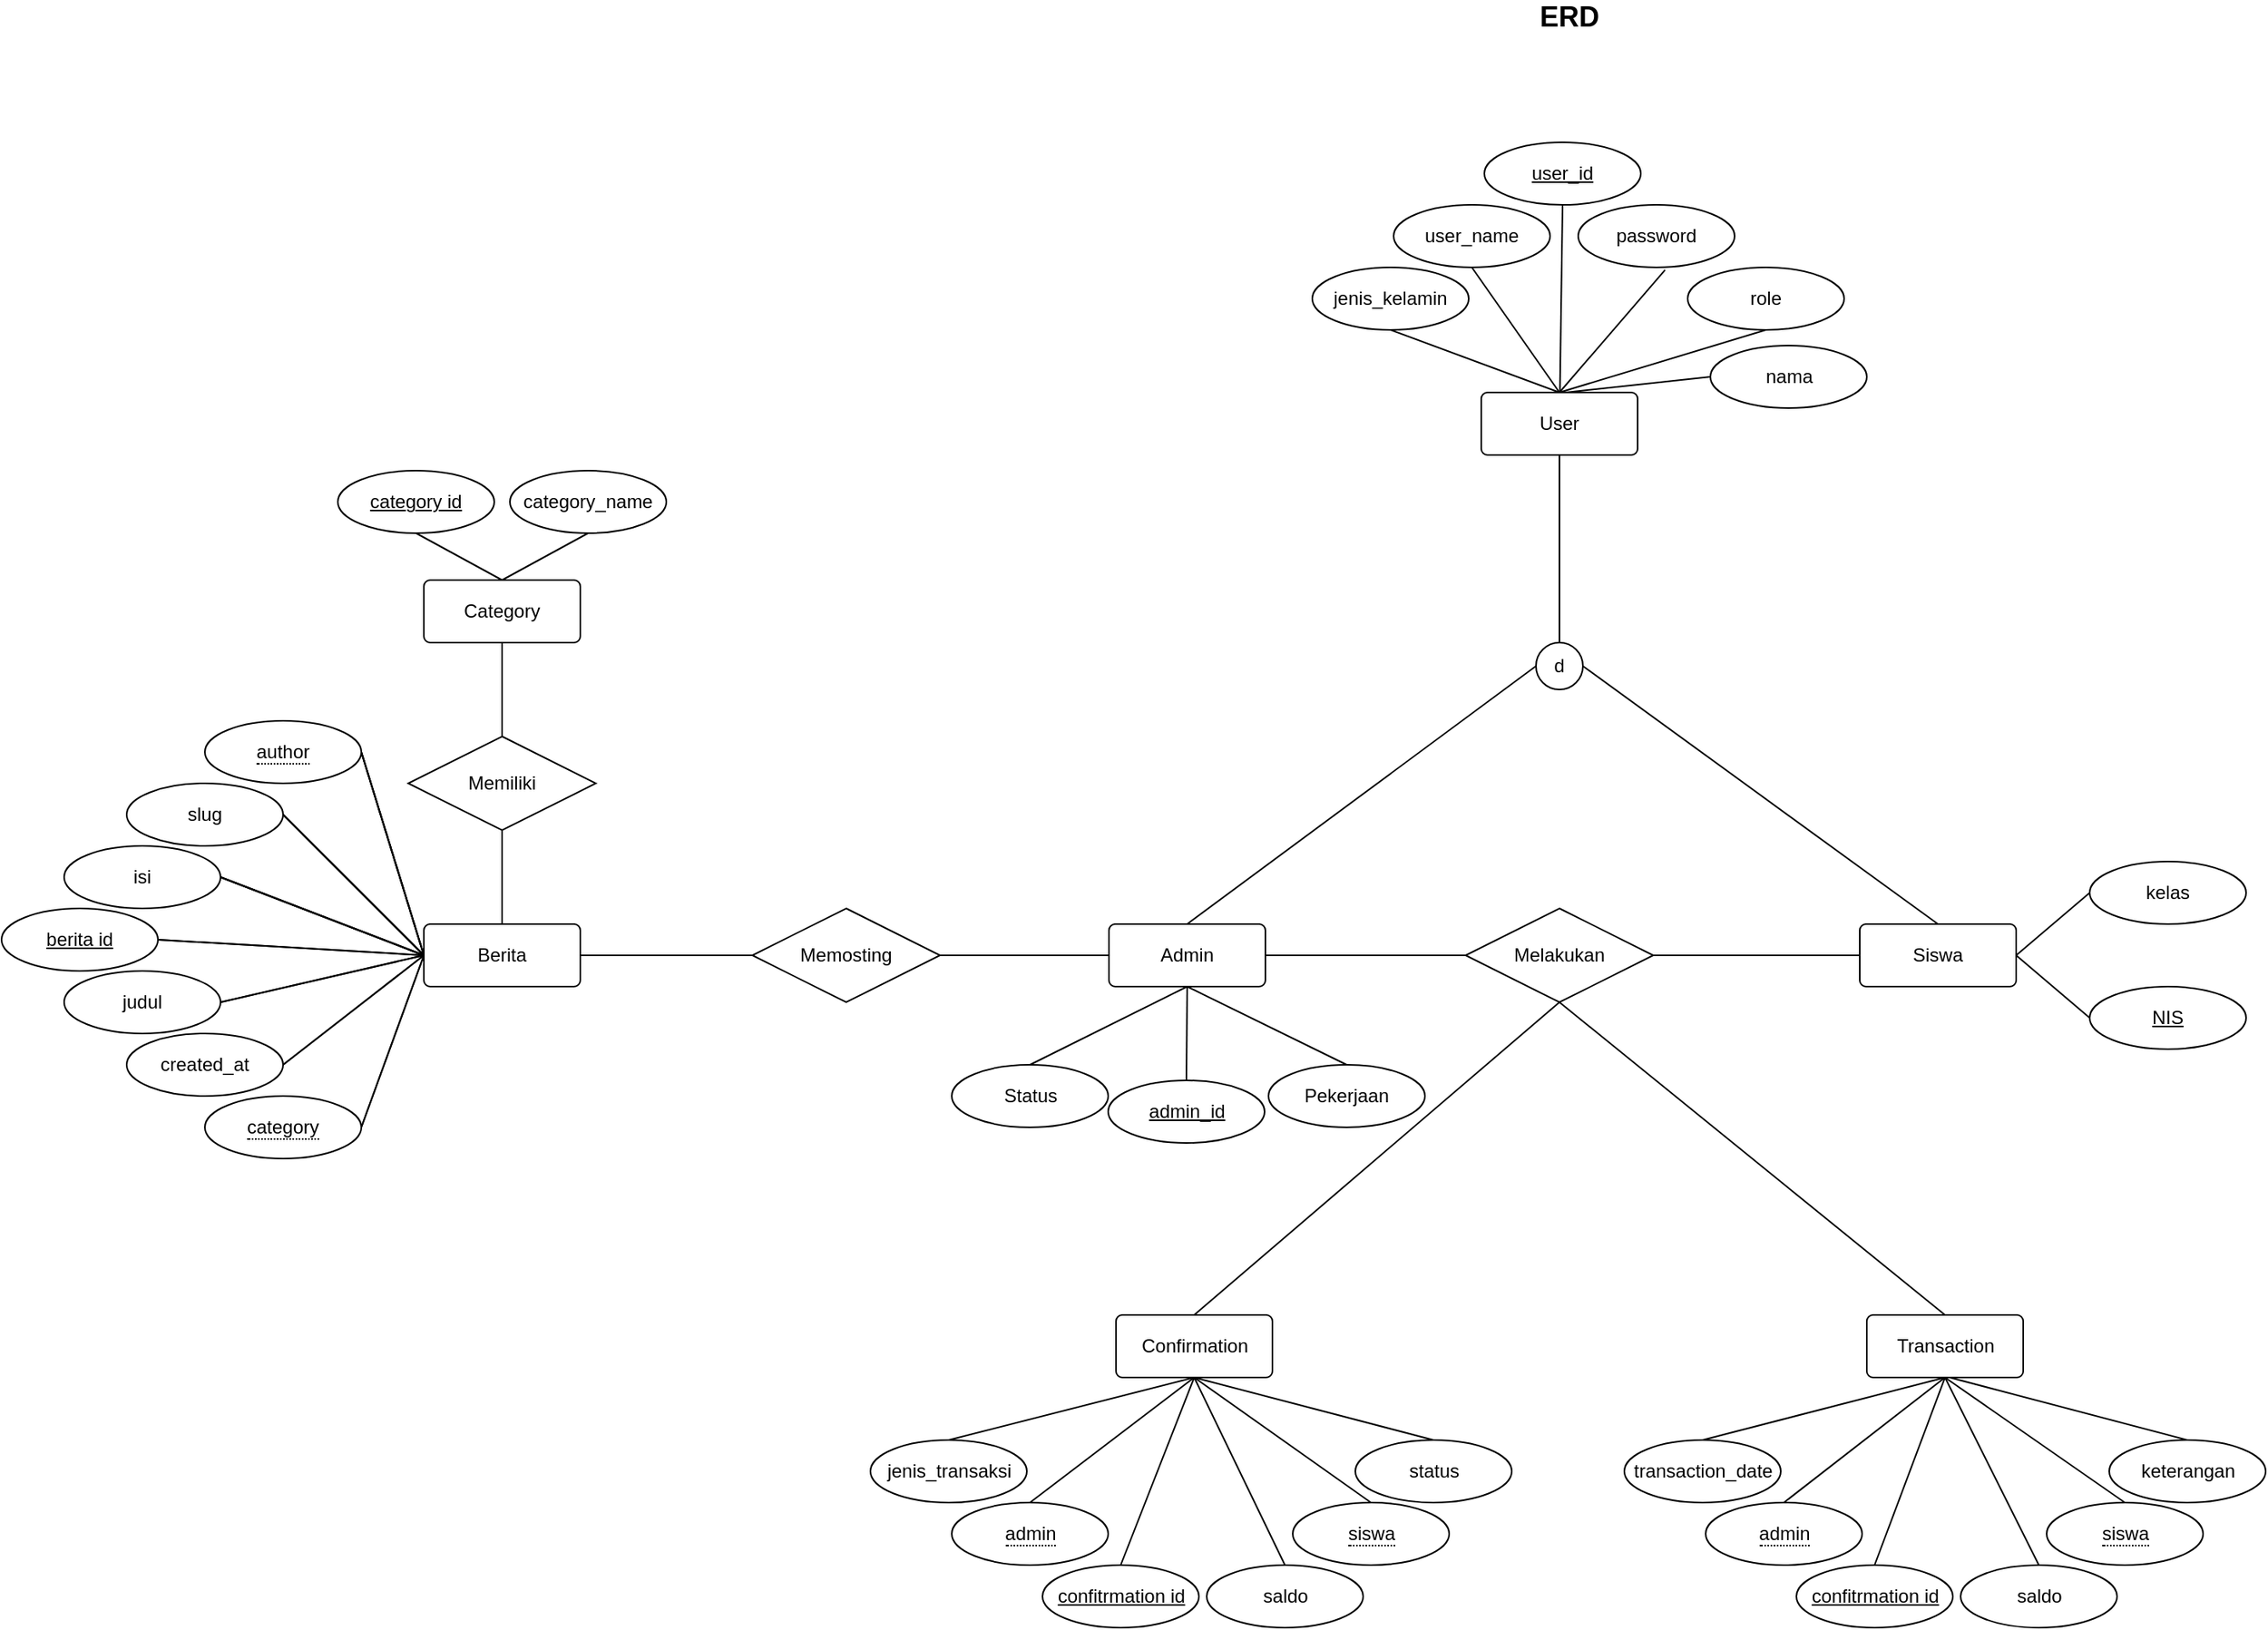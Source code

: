 <mxfile version="18.0.7" type="device"><diagram id="R2lEEEUBdFMjLlhIrx00" name="Page-1"><mxGraphModel dx="2793" dy="-491" grid="1" gridSize="10" guides="1" tooltips="1" connect="1" arrows="1" fold="1" page="1" pageScale="1" pageWidth="850" pageHeight="1100" math="0" shadow="0" extFonts="Permanent Marker^https://fonts.googleapis.com/css?family=Permanent+Marker"><root><mxCell id="0"/><mxCell id="1" parent="0"/><mxCell id="1gQ173YRiWsbyyBzPhOY-116" value="&lt;b&gt;&lt;font style=&quot;font-size: 18px&quot;&gt;ERD&lt;/font&gt;&lt;/b&gt;" style="text;html=1;align=center;verticalAlign=middle;resizable=0;points=[];autosize=1;strokeColor=none;fillColor=none;" parent="1" vertex="1"><mxGeometry x="66.5" y="1130" width="50" height="20" as="geometry"/></mxCell><mxCell id="rW0TUjrARghBKA_dl4lC-2" value="User" style="rounded=1;arcSize=10;whiteSpace=wrap;html=1;align=center;" parent="1" vertex="1"><mxGeometry x="36" y="1380" width="100" height="40" as="geometry"/></mxCell><mxCell id="rW0TUjrARghBKA_dl4lC-3" value="user_id" style="ellipse;whiteSpace=wrap;html=1;align=center;fontStyle=4;" parent="1" vertex="1"><mxGeometry x="38" y="1220" width="100" height="40" as="geometry"/></mxCell><mxCell id="rW0TUjrARghBKA_dl4lC-4" value="user_name" style="ellipse;whiteSpace=wrap;html=1;align=center;" parent="1" vertex="1"><mxGeometry x="-20" y="1260" width="100" height="40" as="geometry"/></mxCell><mxCell id="rW0TUjrARghBKA_dl4lC-5" value="password" style="ellipse;whiteSpace=wrap;html=1;align=center;" parent="1" vertex="1"><mxGeometry x="98" y="1260" width="100" height="40" as="geometry"/></mxCell><mxCell id="rW0TUjrARghBKA_dl4lC-6" value="role" style="ellipse;whiteSpace=wrap;html=1;align=center;" parent="1" vertex="1"><mxGeometry x="168" y="1300" width="100" height="40" as="geometry"/></mxCell><mxCell id="rW0TUjrARghBKA_dl4lC-7" value="jenis_kelamin" style="ellipse;whiteSpace=wrap;html=1;align=center;" parent="1" vertex="1"><mxGeometry x="-72" y="1300" width="100" height="40" as="geometry"/></mxCell><mxCell id="CmD2SqRS0HLp16F0XsAg-6" value="Admin" style="rounded=1;arcSize=10;whiteSpace=wrap;html=1;align=center;" parent="1" vertex="1"><mxGeometry x="-202" y="1720" width="100" height="40" as="geometry"/></mxCell><mxCell id="CmD2SqRS0HLp16F0XsAg-7" value="d" style="ellipse;whiteSpace=wrap;html=1;" parent="1" vertex="1"><mxGeometry x="71" y="1540" width="30" height="30" as="geometry"/></mxCell><mxCell id="CmD2SqRS0HLp16F0XsAg-8" value="Siswa" style="rounded=1;arcSize=10;whiteSpace=wrap;html=1;align=center;" parent="1" vertex="1"><mxGeometry x="278" y="1720" width="100" height="40" as="geometry"/></mxCell><mxCell id="CmD2SqRS0HLp16F0XsAg-9" value="" style="endArrow=none;html=1;rounded=0;exitX=0.5;exitY=1;exitDx=0;exitDy=0;" parent="1" source="rW0TUjrARghBKA_dl4lC-3" target="rW0TUjrARghBKA_dl4lC-2" edge="1"><mxGeometry relative="1" as="geometry"><mxPoint x="428" y="1460" as="sourcePoint"/><mxPoint x="428" y="1320" as="targetPoint"/></mxGeometry></mxCell><mxCell id="CmD2SqRS0HLp16F0XsAg-11" value="" style="endArrow=none;html=1;rounded=0;exitX=0.555;exitY=1.042;exitDx=0;exitDy=0;exitPerimeter=0;entryX=0.5;entryY=0;entryDx=0;entryDy=0;" parent="1" source="rW0TUjrARghBKA_dl4lC-5" target="rW0TUjrARghBKA_dl4lC-2" edge="1"><mxGeometry relative="1" as="geometry"><mxPoint x="98" y="1270.0" as="sourcePoint"/><mxPoint x="96.286" y="1390.0" as="targetPoint"/></mxGeometry></mxCell><mxCell id="CmD2SqRS0HLp16F0XsAg-12" value="" style="endArrow=none;html=1;rounded=0;exitX=0.5;exitY=1;exitDx=0;exitDy=0;entryX=0.5;entryY=0;entryDx=0;entryDy=0;" parent="1" source="rW0TUjrARghBKA_dl4lC-6" target="rW0TUjrARghBKA_dl4lC-2" edge="1"><mxGeometry relative="1" as="geometry"><mxPoint x="163.5" y="1311.68" as="sourcePoint"/><mxPoint x="96" y="1390.0" as="targetPoint"/></mxGeometry></mxCell><mxCell id="CmD2SqRS0HLp16F0XsAg-13" value="" style="endArrow=none;html=1;rounded=0;exitX=0.5;exitY=1;exitDx=0;exitDy=0;entryX=0.5;entryY=0;entryDx=0;entryDy=0;" parent="1" source="rW0TUjrARghBKA_dl4lC-4" target="rW0TUjrARghBKA_dl4lC-2" edge="1"><mxGeometry relative="1" as="geometry"><mxPoint x="228" y="1350.0" as="sourcePoint"/><mxPoint x="96" y="1390.0" as="targetPoint"/></mxGeometry></mxCell><mxCell id="CmD2SqRS0HLp16F0XsAg-14" value="" style="endArrow=none;html=1;rounded=0;exitX=0.5;exitY=1;exitDx=0;exitDy=0;entryX=0.5;entryY=0;entryDx=0;entryDy=0;" parent="1" source="rW0TUjrARghBKA_dl4lC-7" target="rW0TUjrARghBKA_dl4lC-2" edge="1"><mxGeometry relative="1" as="geometry"><mxPoint x="40" y="1310.0" as="sourcePoint"/><mxPoint x="96" y="1390.0" as="targetPoint"/></mxGeometry></mxCell><mxCell id="CmD2SqRS0HLp16F0XsAg-15" value="" style="endArrow=none;html=1;rounded=0;exitX=0.5;exitY=1;exitDx=0;exitDy=0;entryX=0.5;entryY=0;entryDx=0;entryDy=0;" parent="1" source="rW0TUjrARghBKA_dl4lC-2" target="CmD2SqRS0HLp16F0XsAg-7" edge="1"><mxGeometry relative="1" as="geometry"><mxPoint x="98" y="1270" as="sourcePoint"/><mxPoint x="96.286" y="1390" as="targetPoint"/></mxGeometry></mxCell><mxCell id="CmD2SqRS0HLp16F0XsAg-16" value="" style="endArrow=none;html=1;rounded=0;exitX=0.5;exitY=0;exitDx=0;exitDy=0;entryX=0;entryY=0.5;entryDx=0;entryDy=0;" parent="1" source="CmD2SqRS0HLp16F0XsAg-6" target="CmD2SqRS0HLp16F0XsAg-7" edge="1"><mxGeometry relative="1" as="geometry"><mxPoint x="96" y="1430" as="sourcePoint"/><mxPoint x="96" y="1550" as="targetPoint"/></mxGeometry></mxCell><mxCell id="CmD2SqRS0HLp16F0XsAg-17" value="" style="endArrow=none;html=1;rounded=0;exitX=0.5;exitY=0;exitDx=0;exitDy=0;entryX=1;entryY=0.5;entryDx=0;entryDy=0;" parent="1" source="CmD2SqRS0HLp16F0XsAg-8" target="CmD2SqRS0HLp16F0XsAg-7" edge="1"><mxGeometry relative="1" as="geometry"><mxPoint x="-142" y="1730" as="sourcePoint"/><mxPoint x="81.0" y="1565" as="targetPoint"/></mxGeometry></mxCell><mxCell id="CmD2SqRS0HLp16F0XsAg-18" value="Melakukan" style="shape=rhombus;perimeter=rhombusPerimeter;whiteSpace=wrap;html=1;align=center;" parent="1" vertex="1"><mxGeometry x="26" y="1710" width="120" height="60" as="geometry"/></mxCell><mxCell id="CmD2SqRS0HLp16F0XsAg-19" value="" style="endArrow=none;html=1;rounded=0;exitX=1;exitY=0.5;exitDx=0;exitDy=0;entryX=0;entryY=0.5;entryDx=0;entryDy=0;" parent="1" source="CmD2SqRS0HLp16F0XsAg-6" target="CmD2SqRS0HLp16F0XsAg-18" edge="1"><mxGeometry relative="1" as="geometry"><mxPoint x="-142" y="1730" as="sourcePoint"/><mxPoint x="81" y="1565" as="targetPoint"/></mxGeometry></mxCell><mxCell id="CmD2SqRS0HLp16F0XsAg-20" value="" style="endArrow=none;html=1;rounded=0;exitX=0;exitY=0.5;exitDx=0;exitDy=0;entryX=1;entryY=0.5;entryDx=0;entryDy=0;" parent="1" source="CmD2SqRS0HLp16F0XsAg-8" target="CmD2SqRS0HLp16F0XsAg-18" edge="1"><mxGeometry relative="1" as="geometry"><mxPoint x="-92" y="1750" as="sourcePoint"/><mxPoint x="36" y="1750" as="targetPoint"/></mxGeometry></mxCell><mxCell id="CmD2SqRS0HLp16F0XsAg-21" value="Transaction" style="rounded=1;arcSize=10;whiteSpace=wrap;html=1;align=center;" parent="1" vertex="1"><mxGeometry x="282.5" y="1970" width="100" height="40" as="geometry"/></mxCell><mxCell id="CmD2SqRS0HLp16F0XsAg-22" value="" style="endArrow=none;html=1;rounded=0;exitX=0.5;exitY=0;exitDx=0;exitDy=0;entryX=0.5;entryY=1;entryDx=0;entryDy=0;" parent="1" source="CmD2SqRS0HLp16F0XsAg-21" target="CmD2SqRS0HLp16F0XsAg-18" edge="1"><mxGeometry relative="1" as="geometry"><mxPoint x="288" y="1750" as="sourcePoint"/><mxPoint x="156.0" y="1750" as="targetPoint"/></mxGeometry></mxCell><mxCell id="CmD2SqRS0HLp16F0XsAg-23" value="Confirmation" style="rounded=1;arcSize=10;whiteSpace=wrap;html=1;align=center;" parent="1" vertex="1"><mxGeometry x="-197.5" y="1970" width="100" height="40" as="geometry"/></mxCell><mxCell id="CmD2SqRS0HLp16F0XsAg-24" value="" style="endArrow=none;html=1;rounded=0;exitX=0.5;exitY=0;exitDx=0;exitDy=0;entryX=0.5;entryY=1;entryDx=0;entryDy=0;" parent="1" source="CmD2SqRS0HLp16F0XsAg-23" target="CmD2SqRS0HLp16F0XsAg-18" edge="1"><mxGeometry relative="1" as="geometry"><mxPoint x="254.5" y="1890" as="sourcePoint"/><mxPoint x="96" y="1780" as="targetPoint"/></mxGeometry></mxCell><mxCell id="CmD2SqRS0HLp16F0XsAg-25" value="Berita" style="rounded=1;arcSize=10;whiteSpace=wrap;html=1;align=center;" parent="1" vertex="1"><mxGeometry x="-640" y="1720" width="100" height="40" as="geometry"/></mxCell><mxCell id="CmD2SqRS0HLp16F0XsAg-26" value="Memosting" style="shape=rhombus;perimeter=rhombusPerimeter;whiteSpace=wrap;html=1;align=center;" parent="1" vertex="1"><mxGeometry x="-430" y="1710" width="120" height="60" as="geometry"/></mxCell><mxCell id="CmD2SqRS0HLp16F0XsAg-28" value="" style="endArrow=none;html=1;rounded=0;exitX=0;exitY=0.5;exitDx=0;exitDy=0;entryX=1;entryY=0.5;entryDx=0;entryDy=0;" parent="1" source="CmD2SqRS0HLp16F0XsAg-6" target="CmD2SqRS0HLp16F0XsAg-26" edge="1"><mxGeometry relative="1" as="geometry"><mxPoint x="-142" y="1730" as="sourcePoint"/><mxPoint x="81.0" y="1565" as="targetPoint"/></mxGeometry></mxCell><mxCell id="CmD2SqRS0HLp16F0XsAg-29" value="" style="endArrow=none;html=1;rounded=0;exitX=0;exitY=0.5;exitDx=0;exitDy=0;entryX=1;entryY=0.5;entryDx=0;entryDy=0;" parent="1" source="CmD2SqRS0HLp16F0XsAg-26" target="CmD2SqRS0HLp16F0XsAg-25" edge="1"><mxGeometry relative="1" as="geometry"><mxPoint x="-192" y="1750" as="sourcePoint"/><mxPoint x="-300" y="1750" as="targetPoint"/></mxGeometry></mxCell><mxCell id="CmD2SqRS0HLp16F0XsAg-30" value="Category" style="rounded=1;arcSize=10;whiteSpace=wrap;html=1;align=center;" parent="1" vertex="1"><mxGeometry x="-640" y="1500" width="100" height="40" as="geometry"/></mxCell><mxCell id="CmD2SqRS0HLp16F0XsAg-31" value="Memiliki" style="shape=rhombus;perimeter=rhombusPerimeter;whiteSpace=wrap;html=1;align=center;" parent="1" vertex="1"><mxGeometry x="-650" y="1600" width="120" height="60" as="geometry"/></mxCell><mxCell id="CmD2SqRS0HLp16F0XsAg-32" value="" style="endArrow=none;html=1;rounded=0;exitX=0.5;exitY=1;exitDx=0;exitDy=0;entryX=0.5;entryY=0;entryDx=0;entryDy=0;" parent="1" source="CmD2SqRS0HLp16F0XsAg-31" target="CmD2SqRS0HLp16F0XsAg-25" edge="1"><mxGeometry relative="1" as="geometry"><mxPoint x="-420" y="1750" as="sourcePoint"/><mxPoint x="-530" y="1750" as="targetPoint"/></mxGeometry></mxCell><mxCell id="CmD2SqRS0HLp16F0XsAg-33" value="" style="endArrow=none;html=1;rounded=0;exitX=0.5;exitY=1;exitDx=0;exitDy=0;entryX=0.5;entryY=0;entryDx=0;entryDy=0;" parent="1" source="CmD2SqRS0HLp16F0XsAg-30" target="CmD2SqRS0HLp16F0XsAg-31" edge="1"><mxGeometry relative="1" as="geometry"><mxPoint x="-600" y="1550" as="sourcePoint"/><mxPoint x="-550" y="1590" as="targetPoint"/></mxGeometry></mxCell><mxCell id="CmD2SqRS0HLp16F0XsAg-34" value="confitrmation id" style="ellipse;whiteSpace=wrap;html=1;align=center;fontStyle=4;" parent="1" vertex="1"><mxGeometry x="-244.5" y="2130" width="100" height="40" as="geometry"/></mxCell><mxCell id="CmD2SqRS0HLp16F0XsAg-35" value="&lt;span style=&quot;border-bottom: 1px dotted&quot;&gt;siswa&lt;/span&gt;" style="ellipse;whiteSpace=wrap;html=1;align=center;" parent="1" vertex="1"><mxGeometry x="-84.5" y="2090" width="100" height="40" as="geometry"/></mxCell><mxCell id="CmD2SqRS0HLp16F0XsAg-36" value="&lt;span style=&quot;border-bottom: 1px dotted&quot;&gt;admin&lt;/span&gt;" style="ellipse;whiteSpace=wrap;html=1;align=center;" parent="1" vertex="1"><mxGeometry x="-302.5" y="2090" width="100" height="40" as="geometry"/></mxCell><mxCell id="CmD2SqRS0HLp16F0XsAg-37" value="status" style="ellipse;whiteSpace=wrap;html=1;align=center;" parent="1" vertex="1"><mxGeometry x="-44.5" y="2050" width="100" height="40" as="geometry"/></mxCell><mxCell id="CmD2SqRS0HLp16F0XsAg-38" value="saldo" style="ellipse;whiteSpace=wrap;html=1;align=center;" parent="1" vertex="1"><mxGeometry x="-139.5" y="2130" width="100" height="40" as="geometry"/></mxCell><mxCell id="CmD2SqRS0HLp16F0XsAg-39" value="jenis_transaksi" style="ellipse;whiteSpace=wrap;html=1;align=center;" parent="1" vertex="1"><mxGeometry x="-354.5" y="2050" width="100" height="40" as="geometry"/></mxCell><mxCell id="CmD2SqRS0HLp16F0XsAg-40" value="admin_id" style="ellipse;whiteSpace=wrap;html=1;align=center;fontStyle=4;" parent="1" vertex="1"><mxGeometry x="-202.5" y="1820" width="100" height="40" as="geometry"/></mxCell><mxCell id="CmD2SqRS0HLp16F0XsAg-41" value="Pekerjaan" style="ellipse;whiteSpace=wrap;html=1;align=center;" parent="1" vertex="1"><mxGeometry x="-100" y="1810" width="100" height="40" as="geometry"/></mxCell><mxCell id="CmD2SqRS0HLp16F0XsAg-42" value="Status" style="ellipse;whiteSpace=wrap;html=1;align=center;" parent="1" vertex="1"><mxGeometry x="-302.5" y="1810" width="100" height="40" as="geometry"/></mxCell><mxCell id="CmD2SqRS0HLp16F0XsAg-43" value="" style="endArrow=none;html=1;rounded=0;exitX=0.5;exitY=1;exitDx=0;exitDy=0;entryX=0.5;entryY=0;entryDx=0;entryDy=0;" parent="1" source="CmD2SqRS0HLp16F0XsAg-6" target="CmD2SqRS0HLp16F0XsAg-40" edge="1"><mxGeometry relative="1" as="geometry"><mxPoint x="-92" y="1750" as="sourcePoint"/><mxPoint x="36" y="1750" as="targetPoint"/></mxGeometry></mxCell><mxCell id="CmD2SqRS0HLp16F0XsAg-44" value="" style="endArrow=none;html=1;rounded=0;exitX=0.5;exitY=1;exitDx=0;exitDy=0;entryX=0.5;entryY=0;entryDx=0;entryDy=0;" parent="1" source="CmD2SqRS0HLp16F0XsAg-6" target="CmD2SqRS0HLp16F0XsAg-41" edge="1"><mxGeometry relative="1" as="geometry"><mxPoint x="-142" y="1770" as="sourcePoint"/><mxPoint x="-144" y="1860" as="targetPoint"/></mxGeometry></mxCell><mxCell id="CmD2SqRS0HLp16F0XsAg-45" value="" style="endArrow=none;html=1;rounded=0;exitX=0.5;exitY=1;exitDx=0;exitDy=0;entryX=0.5;entryY=0;entryDx=0;entryDy=0;" parent="1" source="CmD2SqRS0HLp16F0XsAg-6" target="CmD2SqRS0HLp16F0XsAg-42" edge="1"><mxGeometry relative="1" as="geometry"><mxPoint x="-142" y="1770" as="sourcePoint"/><mxPoint x="-57.5" y="1820" as="targetPoint"/></mxGeometry></mxCell><mxCell id="CmD2SqRS0HLp16F0XsAg-46" value="" style="endArrow=none;html=1;rounded=0;exitX=0.5;exitY=1;exitDx=0;exitDy=0;entryX=0.5;entryY=0;entryDx=0;entryDy=0;" parent="1" source="CmD2SqRS0HLp16F0XsAg-23" target="CmD2SqRS0HLp16F0XsAg-34" edge="1"><mxGeometry relative="1" as="geometry"><mxPoint x="-137.5" y="1810" as="sourcePoint"/><mxPoint x="-53" y="1860" as="targetPoint"/></mxGeometry></mxCell><mxCell id="CmD2SqRS0HLp16F0XsAg-47" value="" style="endArrow=none;html=1;rounded=0;exitX=0.5;exitY=1;exitDx=0;exitDy=0;entryX=0.5;entryY=0;entryDx=0;entryDy=0;" parent="1" source="CmD2SqRS0HLp16F0XsAg-23" target="CmD2SqRS0HLp16F0XsAg-38" edge="1"><mxGeometry relative="1" as="geometry"><mxPoint x="-137.5" y="2020" as="sourcePoint"/><mxPoint x="-184.5" y="2140" as="targetPoint"/></mxGeometry></mxCell><mxCell id="CmD2SqRS0HLp16F0XsAg-48" value="" style="endArrow=none;html=1;rounded=0;exitX=0.5;exitY=1;exitDx=0;exitDy=0;entryX=0.5;entryY=0;entryDx=0;entryDy=0;" parent="1" source="CmD2SqRS0HLp16F0XsAg-23" target="CmD2SqRS0HLp16F0XsAg-35" edge="1"><mxGeometry relative="1" as="geometry"><mxPoint x="-137.5" y="2020" as="sourcePoint"/><mxPoint x="-79.5" y="2140" as="targetPoint"/></mxGeometry></mxCell><mxCell id="CmD2SqRS0HLp16F0XsAg-49" value="" style="endArrow=none;html=1;rounded=0;exitX=0.5;exitY=1;exitDx=0;exitDy=0;entryX=0.5;entryY=0;entryDx=0;entryDy=0;" parent="1" source="CmD2SqRS0HLp16F0XsAg-23" target="CmD2SqRS0HLp16F0XsAg-37" edge="1"><mxGeometry relative="1" as="geometry"><mxPoint x="-137.5" y="2020" as="sourcePoint"/><mxPoint x="-24.5" y="2100" as="targetPoint"/></mxGeometry></mxCell><mxCell id="CmD2SqRS0HLp16F0XsAg-50" value="" style="endArrow=none;html=1;rounded=0;exitX=0.5;exitY=1;exitDx=0;exitDy=0;entryX=0.5;entryY=0;entryDx=0;entryDy=0;" parent="1" source="CmD2SqRS0HLp16F0XsAg-23" target="CmD2SqRS0HLp16F0XsAg-36" edge="1"><mxGeometry relative="1" as="geometry"><mxPoint x="-137.5" y="2020" as="sourcePoint"/><mxPoint x="15.5" y="2060" as="targetPoint"/></mxGeometry></mxCell><mxCell id="CmD2SqRS0HLp16F0XsAg-51" value="" style="endArrow=none;html=1;rounded=0;exitX=0.5;exitY=1;exitDx=0;exitDy=0;entryX=0.5;entryY=0;entryDx=0;entryDy=0;" parent="1" source="CmD2SqRS0HLp16F0XsAg-23" target="CmD2SqRS0HLp16F0XsAg-39" edge="1"><mxGeometry relative="1" as="geometry"><mxPoint x="-137.5" y="2020" as="sourcePoint"/><mxPoint x="-242.5" y="2100" as="targetPoint"/></mxGeometry></mxCell><mxCell id="CmD2SqRS0HLp16F0XsAg-64" value="NIS" style="ellipse;whiteSpace=wrap;html=1;align=center;fontStyle=4;" parent="1" vertex="1"><mxGeometry x="425" y="1760" width="100" height="40" as="geometry"/></mxCell><mxCell id="CmD2SqRS0HLp16F0XsAg-65" value="kelas" style="ellipse;whiteSpace=wrap;html=1;align=center;" parent="1" vertex="1"><mxGeometry x="425" y="1680" width="100" height="40" as="geometry"/></mxCell><mxCell id="CmD2SqRS0HLp16F0XsAg-66" value="" style="endArrow=none;html=1;rounded=0;exitX=1;exitY=0.5;exitDx=0;exitDy=0;entryX=0;entryY=0.5;entryDx=0;entryDy=0;" parent="1" source="CmD2SqRS0HLp16F0XsAg-8" target="CmD2SqRS0HLp16F0XsAg-65" edge="1"><mxGeometry relative="1" as="geometry"><mxPoint x="338" y="1730" as="sourcePoint"/><mxPoint x="111" y="1565" as="targetPoint"/></mxGeometry></mxCell><mxCell id="CmD2SqRS0HLp16F0XsAg-67" value="" style="endArrow=none;html=1;rounded=0;exitX=1;exitY=0.5;exitDx=0;exitDy=0;entryX=0;entryY=0.5;entryDx=0;entryDy=0;" parent="1" source="CmD2SqRS0HLp16F0XsAg-8" target="CmD2SqRS0HLp16F0XsAg-64" edge="1"><mxGeometry relative="1" as="geometry"><mxPoint x="388" y="1750" as="sourcePoint"/><mxPoint x="443" y="1710" as="targetPoint"/></mxGeometry></mxCell><mxCell id="CmD2SqRS0HLp16F0XsAg-68" value="judul" style="ellipse;whiteSpace=wrap;html=1;align=center;" parent="1" vertex="1"><mxGeometry x="-870" y="1750" width="100" height="40" as="geometry"/></mxCell><mxCell id="CmD2SqRS0HLp16F0XsAg-69" value="isi" style="ellipse;whiteSpace=wrap;html=1;align=center;" parent="1" vertex="1"><mxGeometry x="-870" y="1670" width="100" height="40" as="geometry"/></mxCell><mxCell id="CmD2SqRS0HLp16F0XsAg-70" value="slug" style="ellipse;whiteSpace=wrap;html=1;align=center;" parent="1" vertex="1"><mxGeometry x="-830" y="1630" width="100" height="40" as="geometry"/></mxCell><mxCell id="CmD2SqRS0HLp16F0XsAg-71" value="created_at" style="ellipse;whiteSpace=wrap;html=1;align=center;" parent="1" vertex="1"><mxGeometry x="-830" y="1790" width="100" height="40" as="geometry"/></mxCell><mxCell id="CmD2SqRS0HLp16F0XsAg-72" value="&lt;span style=&quot;border-bottom: 1px dotted&quot;&gt;author&lt;/span&gt;" style="ellipse;whiteSpace=wrap;html=1;align=center;" parent="1" vertex="1"><mxGeometry x="-780" y="1590" width="100" height="40" as="geometry"/></mxCell><mxCell id="CmD2SqRS0HLp16F0XsAg-73" value="&lt;span style=&quot;border-bottom: 1px dotted&quot;&gt;category&lt;/span&gt;" style="ellipse;whiteSpace=wrap;html=1;align=center;" parent="1" vertex="1"><mxGeometry x="-780" y="1830" width="100" height="40" as="geometry"/></mxCell><mxCell id="CmD2SqRS0HLp16F0XsAg-83" value="category id" style="ellipse;whiteSpace=wrap;html=1;align=center;fontStyle=4;" parent="1" vertex="1"><mxGeometry x="-695" y="1430" width="100" height="40" as="geometry"/></mxCell><mxCell id="CmD2SqRS0HLp16F0XsAg-84" value="category_name" style="ellipse;whiteSpace=wrap;html=1;align=center;" parent="1" vertex="1"><mxGeometry x="-585" y="1430" width="100" height="40" as="geometry"/></mxCell><mxCell id="CmD2SqRS0HLp16F0XsAg-85" value="" style="endArrow=none;html=1;rounded=0;exitX=0.5;exitY=1;exitDx=0;exitDy=0;entryX=0.5;entryY=0;entryDx=0;entryDy=0;" parent="1" source="CmD2SqRS0HLp16F0XsAg-84" target="CmD2SqRS0HLp16F0XsAg-30" edge="1"><mxGeometry relative="1" as="geometry"><mxPoint x="-580" y="1550" as="sourcePoint"/><mxPoint x="-580" y="1610" as="targetPoint"/></mxGeometry></mxCell><mxCell id="CmD2SqRS0HLp16F0XsAg-86" value="" style="endArrow=none;html=1;rounded=0;exitX=0.5;exitY=1;exitDx=0;exitDy=0;entryX=0.5;entryY=0;entryDx=0;entryDy=0;" parent="1" source="CmD2SqRS0HLp16F0XsAg-83" target="CmD2SqRS0HLp16F0XsAg-30" edge="1"><mxGeometry relative="1" as="geometry"><mxPoint x="-525" y="1480" as="sourcePoint"/><mxPoint x="-580" y="1510" as="targetPoint"/></mxGeometry></mxCell><mxCell id="CmD2SqRS0HLp16F0XsAg-88" value="berita id" style="ellipse;whiteSpace=wrap;html=1;align=center;fontStyle=4;" parent="1" vertex="1"><mxGeometry x="-910" y="1710" width="100" height="40" as="geometry"/></mxCell><mxCell id="CmD2SqRS0HLp16F0XsAg-89" value="" style="endArrow=none;html=1;rounded=0;exitX=1;exitY=0.5;exitDx=0;exitDy=0;entryX=0;entryY=0.5;entryDx=0;entryDy=0;" parent="1" source="CmD2SqRS0HLp16F0XsAg-72" target="CmD2SqRS0HLp16F0XsAg-25" edge="1"><mxGeometry relative="1" as="geometry"><mxPoint x="-580.0" y="1670" as="sourcePoint"/><mxPoint x="-580.0" y="1730" as="targetPoint"/></mxGeometry></mxCell><mxCell id="CmD2SqRS0HLp16F0XsAg-90" value="" style="endArrow=none;html=1;rounded=0;exitX=1;exitY=0.5;exitDx=0;exitDy=0;entryX=0;entryY=0.5;entryDx=0;entryDy=0;" parent="1" source="CmD2SqRS0HLp16F0XsAg-70" target="CmD2SqRS0HLp16F0XsAg-25" edge="1"><mxGeometry relative="1" as="geometry"><mxPoint x="-780.0" y="1630" as="sourcePoint"/><mxPoint x="-630.0" y="1750" as="targetPoint"/></mxGeometry></mxCell><mxCell id="CmD2SqRS0HLp16F0XsAg-91" value="" style="endArrow=none;html=1;rounded=0;exitX=1;exitY=0.5;exitDx=0;exitDy=0;entryX=0;entryY=0.5;entryDx=0;entryDy=0;" parent="1" source="CmD2SqRS0HLp16F0XsAg-69" target="CmD2SqRS0HLp16F0XsAg-25" edge="1"><mxGeometry relative="1" as="geometry"><mxPoint x="-830.0" y="1670" as="sourcePoint"/><mxPoint x="-630.0" y="1750" as="targetPoint"/></mxGeometry></mxCell><mxCell id="CmD2SqRS0HLp16F0XsAg-92" value="" style="endArrow=none;html=1;rounded=0;exitX=1;exitY=0.5;exitDx=0;exitDy=0;entryX=0;entryY=0.5;entryDx=0;entryDy=0;" parent="1" source="CmD2SqRS0HLp16F0XsAg-88" target="CmD2SqRS0HLp16F0XsAg-25" edge="1"><mxGeometry relative="1" as="geometry"><mxPoint x="-870.0" y="1710" as="sourcePoint"/><mxPoint x="-630.0" y="1750" as="targetPoint"/></mxGeometry></mxCell><mxCell id="CmD2SqRS0HLp16F0XsAg-93" value="" style="endArrow=none;html=1;rounded=0;exitX=1;exitY=0.5;exitDx=0;exitDy=0;entryX=0;entryY=0.5;entryDx=0;entryDy=0;" parent="1" source="CmD2SqRS0HLp16F0XsAg-68" target="CmD2SqRS0HLp16F0XsAg-25" edge="1"><mxGeometry relative="1" as="geometry"><mxPoint x="-910.0" y="1750" as="sourcePoint"/><mxPoint x="-630.0" y="1750" as="targetPoint"/></mxGeometry></mxCell><mxCell id="CmD2SqRS0HLp16F0XsAg-94" value="" style="endArrow=none;html=1;rounded=0;exitX=1;exitY=0.5;exitDx=0;exitDy=0;entryX=0;entryY=0.5;entryDx=0;entryDy=0;" parent="1" source="CmD2SqRS0HLp16F0XsAg-71" target="CmD2SqRS0HLp16F0XsAg-25" edge="1"><mxGeometry relative="1" as="geometry"><mxPoint x="-870.0" y="1790" as="sourcePoint"/><mxPoint x="-630.0" y="1750" as="targetPoint"/></mxGeometry></mxCell><mxCell id="CmD2SqRS0HLp16F0XsAg-95" value="" style="endArrow=none;html=1;rounded=0;exitX=1;exitY=0.5;exitDx=0;exitDy=0;entryX=0;entryY=0.5;entryDx=0;entryDy=0;" parent="1" source="CmD2SqRS0HLp16F0XsAg-73" target="CmD2SqRS0HLp16F0XsAg-25" edge="1"><mxGeometry relative="1" as="geometry"><mxPoint x="-830.0" y="1830" as="sourcePoint"/><mxPoint x="-630.0" y="1750" as="targetPoint"/></mxGeometry></mxCell><mxCell id="Tv3ZNN_dTBz57ZPG5PZb-16" value="confitrmation id" style="ellipse;whiteSpace=wrap;html=1;align=center;fontStyle=4;" parent="1" vertex="1"><mxGeometry x="237.5" y="2130" width="100" height="40" as="geometry"/></mxCell><mxCell id="Tv3ZNN_dTBz57ZPG5PZb-17" value="&lt;span style=&quot;border-bottom: 1px dotted&quot;&gt;siswa&lt;/span&gt;" style="ellipse;whiteSpace=wrap;html=1;align=center;" parent="1" vertex="1"><mxGeometry x="397.5" y="2090" width="100" height="40" as="geometry"/></mxCell><mxCell id="Tv3ZNN_dTBz57ZPG5PZb-18" value="&lt;span style=&quot;border-bottom: 1px dotted&quot;&gt;admin&lt;/span&gt;" style="ellipse;whiteSpace=wrap;html=1;align=center;" parent="1" vertex="1"><mxGeometry x="179.5" y="2090" width="100" height="40" as="geometry"/></mxCell><mxCell id="Tv3ZNN_dTBz57ZPG5PZb-19" value="keterangan" style="ellipse;whiteSpace=wrap;html=1;align=center;" parent="1" vertex="1"><mxGeometry x="437.5" y="2050" width="100" height="40" as="geometry"/></mxCell><mxCell id="Tv3ZNN_dTBz57ZPG5PZb-20" value="saldo" style="ellipse;whiteSpace=wrap;html=1;align=center;" parent="1" vertex="1"><mxGeometry x="342.5" y="2130" width="100" height="40" as="geometry"/></mxCell><mxCell id="Tv3ZNN_dTBz57ZPG5PZb-21" value="transaction_date" style="ellipse;whiteSpace=wrap;html=1;align=center;" parent="1" vertex="1"><mxGeometry x="127.5" y="2050" width="100" height="40" as="geometry"/></mxCell><mxCell id="Tv3ZNN_dTBz57ZPG5PZb-29" value="" style="endArrow=none;html=1;rounded=0;exitX=0.5;exitY=1;exitDx=0;exitDy=0;entryX=0.5;entryY=0;entryDx=0;entryDy=0;" parent="1" source="CmD2SqRS0HLp16F0XsAg-21" target="Tv3ZNN_dTBz57ZPG5PZb-21" edge="1"><mxGeometry relative="1" as="geometry"><mxPoint x="342.5" y="1980" as="sourcePoint"/><mxPoint x="100.5" y="1820" as="targetPoint"/></mxGeometry></mxCell><mxCell id="Tv3ZNN_dTBz57ZPG5PZb-30" value="" style="endArrow=none;html=1;rounded=0;exitX=0.5;exitY=1;exitDx=0;exitDy=0;entryX=0.5;entryY=0;entryDx=0;entryDy=0;" parent="1" source="CmD2SqRS0HLp16F0XsAg-21" target="Tv3ZNN_dTBz57ZPG5PZb-18" edge="1"><mxGeometry relative="1" as="geometry"><mxPoint x="342.5" y="2020" as="sourcePoint"/><mxPoint x="187.5" y="2060" as="targetPoint"/></mxGeometry></mxCell><mxCell id="Tv3ZNN_dTBz57ZPG5PZb-31" value="" style="endArrow=none;html=1;rounded=0;exitX=0.5;exitY=1;exitDx=0;exitDy=0;entryX=0.5;entryY=0;entryDx=0;entryDy=0;" parent="1" source="CmD2SqRS0HLp16F0XsAg-21" target="Tv3ZNN_dTBz57ZPG5PZb-16" edge="1"><mxGeometry relative="1" as="geometry"><mxPoint x="342.5" y="2020" as="sourcePoint"/><mxPoint x="239.5" y="2100" as="targetPoint"/></mxGeometry></mxCell><mxCell id="Tv3ZNN_dTBz57ZPG5PZb-32" value="" style="endArrow=none;html=1;rounded=0;exitX=0.5;exitY=1;exitDx=0;exitDy=0;entryX=0.5;entryY=0;entryDx=0;entryDy=0;" parent="1" source="CmD2SqRS0HLp16F0XsAg-21" target="Tv3ZNN_dTBz57ZPG5PZb-20" edge="1"><mxGeometry relative="1" as="geometry"><mxPoint x="342.5" y="2020" as="sourcePoint"/><mxPoint x="297.5" y="2140" as="targetPoint"/></mxGeometry></mxCell><mxCell id="Tv3ZNN_dTBz57ZPG5PZb-33" value="" style="endArrow=none;html=1;rounded=0;exitX=0.5;exitY=1;exitDx=0;exitDy=0;entryX=0.5;entryY=0;entryDx=0;entryDy=0;" parent="1" source="CmD2SqRS0HLp16F0XsAg-21" target="Tv3ZNN_dTBz57ZPG5PZb-17" edge="1"><mxGeometry relative="1" as="geometry"><mxPoint x="342.5" y="2020" as="sourcePoint"/><mxPoint x="402.5" y="2140" as="targetPoint"/></mxGeometry></mxCell><mxCell id="Tv3ZNN_dTBz57ZPG5PZb-34" value="" style="endArrow=none;html=1;rounded=0;entryX=0.5;entryY=0;entryDx=0;entryDy=0;" parent="1" target="Tv3ZNN_dTBz57ZPG5PZb-19" edge="1"><mxGeometry relative="1" as="geometry"><mxPoint x="335.5" y="2010" as="sourcePoint"/><mxPoint x="457.5" y="2100" as="targetPoint"/></mxGeometry></mxCell><mxCell id="hIIVNiAQsbhLysBjbThg-1" value="nama" style="ellipse;whiteSpace=wrap;html=1;align=center;" vertex="1" parent="1"><mxGeometry x="182.5" y="1350" width="100" height="40" as="geometry"/></mxCell><mxCell id="hIIVNiAQsbhLysBjbThg-2" value="" style="endArrow=none;html=1;rounded=0;exitX=0;exitY=0.5;exitDx=0;exitDy=0;" edge="1" parent="1" source="hIIVNiAQsbhLysBjbThg-1"><mxGeometry relative="1" as="geometry"><mxPoint x="228" y="1350" as="sourcePoint"/><mxPoint x="90" y="1380" as="targetPoint"/></mxGeometry></mxCell><mxCell id="hIIVNiAQsbhLysBjbThg-5" value="" style="endArrow=none;html=1;rounded=0;exitX=1;exitY=0.5;exitDx=0;exitDy=0;entryX=0;entryY=0.5;entryDx=0;entryDy=0;" edge="1" parent="1"><mxGeometry relative="1" as="geometry"><mxPoint x="-680.0" y="1610" as="sourcePoint"/><mxPoint x="-640" y="1740" as="targetPoint"/></mxGeometry></mxCell><mxCell id="hIIVNiAQsbhLysBjbThg-6" value="" style="endArrow=none;html=1;rounded=0;exitX=1;exitY=0.5;exitDx=0;exitDy=0;entryX=0;entryY=0.5;entryDx=0;entryDy=0;" edge="1" parent="1"><mxGeometry relative="1" as="geometry"><mxPoint x="-730.0" y="1650" as="sourcePoint"/><mxPoint x="-640" y="1740" as="targetPoint"/></mxGeometry></mxCell><mxCell id="hIIVNiAQsbhLysBjbThg-7" value="" style="endArrow=none;html=1;rounded=0;exitX=1;exitY=0.5;exitDx=0;exitDy=0;entryX=0;entryY=0.5;entryDx=0;entryDy=0;" edge="1" parent="1"><mxGeometry relative="1" as="geometry"><mxPoint x="-770.0" y="1690" as="sourcePoint"/><mxPoint x="-640" y="1740" as="targetPoint"/></mxGeometry></mxCell><mxCell id="hIIVNiAQsbhLysBjbThg-8" value="" style="endArrow=none;html=1;rounded=0;exitX=1;exitY=0.5;exitDx=0;exitDy=0;entryX=0;entryY=0.5;entryDx=0;entryDy=0;" edge="1" parent="1"><mxGeometry relative="1" as="geometry"><mxPoint x="-680.0" y="1610" as="sourcePoint"/><mxPoint x="-640" y="1740" as="targetPoint"/></mxGeometry></mxCell><mxCell id="hIIVNiAQsbhLysBjbThg-9" value="" style="endArrow=none;html=1;rounded=0;exitX=1;exitY=0.5;exitDx=0;exitDy=0;entryX=0;entryY=0.5;entryDx=0;entryDy=0;" edge="1" parent="1"><mxGeometry relative="1" as="geometry"><mxPoint x="-730.0" y="1650" as="sourcePoint"/><mxPoint x="-640" y="1740" as="targetPoint"/></mxGeometry></mxCell><mxCell id="hIIVNiAQsbhLysBjbThg-10" value="" style="endArrow=none;html=1;rounded=0;exitX=1;exitY=0.5;exitDx=0;exitDy=0;entryX=0;entryY=0.5;entryDx=0;entryDy=0;" edge="1" parent="1"><mxGeometry relative="1" as="geometry"><mxPoint x="-770.0" y="1690" as="sourcePoint"/><mxPoint x="-640" y="1740" as="targetPoint"/></mxGeometry></mxCell><mxCell id="hIIVNiAQsbhLysBjbThg-11" value="" style="endArrow=none;html=1;rounded=0;exitX=1;exitY=0.5;exitDx=0;exitDy=0;entryX=0;entryY=0.5;entryDx=0;entryDy=0;" edge="1" parent="1"><mxGeometry relative="1" as="geometry"><mxPoint x="-680.0" y="1610" as="sourcePoint"/><mxPoint x="-640" y="1740" as="targetPoint"/></mxGeometry></mxCell><mxCell id="hIIVNiAQsbhLysBjbThg-12" value="" style="endArrow=none;html=1;rounded=0;exitX=1;exitY=0.5;exitDx=0;exitDy=0;entryX=0;entryY=0.5;entryDx=0;entryDy=0;" edge="1" parent="1"><mxGeometry relative="1" as="geometry"><mxPoint x="-730.0" y="1650" as="sourcePoint"/><mxPoint x="-640" y="1740" as="targetPoint"/></mxGeometry></mxCell><mxCell id="hIIVNiAQsbhLysBjbThg-13" value="" style="endArrow=none;html=1;rounded=0;exitX=1;exitY=0.5;exitDx=0;exitDy=0;entryX=0;entryY=0.5;entryDx=0;entryDy=0;" edge="1" parent="1"><mxGeometry relative="1" as="geometry"><mxPoint x="-770.0" y="1690" as="sourcePoint"/><mxPoint x="-640" y="1740" as="targetPoint"/></mxGeometry></mxCell><mxCell id="hIIVNiAQsbhLysBjbThg-14" value="" style="endArrow=none;html=1;rounded=0;exitX=1;exitY=0.5;exitDx=0;exitDy=0;entryX=0;entryY=0.5;entryDx=0;entryDy=0;" edge="1" parent="1"><mxGeometry relative="1" as="geometry"><mxPoint x="-810.0" y="1730" as="sourcePoint"/><mxPoint x="-640" y="1740" as="targetPoint"/></mxGeometry></mxCell><mxCell id="hIIVNiAQsbhLysBjbThg-15" value="" style="endArrow=none;html=1;rounded=0;exitX=1;exitY=0.5;exitDx=0;exitDy=0;entryX=0;entryY=0.5;entryDx=0;entryDy=0;" edge="1" parent="1"><mxGeometry relative="1" as="geometry"><mxPoint x="-770" y="1770" as="sourcePoint"/><mxPoint x="-640" y="1740" as="targetPoint"/></mxGeometry></mxCell><mxCell id="hIIVNiAQsbhLysBjbThg-16" value="" style="endArrow=none;html=1;rounded=0;exitX=1;exitY=0.5;exitDx=0;exitDy=0;entryX=0;entryY=0.5;entryDx=0;entryDy=0;" edge="1" parent="1"><mxGeometry relative="1" as="geometry"><mxPoint x="-730.0" y="1810" as="sourcePoint"/><mxPoint x="-640" y="1740" as="targetPoint"/></mxGeometry></mxCell><mxCell id="hIIVNiAQsbhLysBjbThg-17" value="" style="endArrow=none;html=1;rounded=0;exitX=1;exitY=0.5;exitDx=0;exitDy=0;entryX=0;entryY=0.5;entryDx=0;entryDy=0;" edge="1" parent="1"><mxGeometry relative="1" as="geometry"><mxPoint x="-680.0" y="1850" as="sourcePoint"/><mxPoint x="-640" y="1740" as="targetPoint"/></mxGeometry></mxCell><mxCell id="hIIVNiAQsbhLysBjbThg-18" value="" style="endArrow=none;html=1;rounded=0;exitX=0.5;exitY=1;exitDx=0;exitDy=0;entryX=0.5;entryY=0;entryDx=0;entryDy=0;" edge="1" parent="1"><mxGeometry relative="1" as="geometry"><mxPoint x="-590" y="1660" as="sourcePoint"/><mxPoint x="-590" y="1720" as="targetPoint"/></mxGeometry></mxCell><mxCell id="hIIVNiAQsbhLysBjbThg-19" value="" style="endArrow=none;html=1;rounded=0;exitX=0;exitY=0.5;exitDx=0;exitDy=0;entryX=1;entryY=0.5;entryDx=0;entryDy=0;" edge="1" parent="1"><mxGeometry relative="1" as="geometry"><mxPoint x="-430" y="1740" as="sourcePoint"/><mxPoint x="-540" y="1740" as="targetPoint"/></mxGeometry></mxCell><mxCell id="hIIVNiAQsbhLysBjbThg-20" value="" style="endArrow=none;html=1;rounded=0;exitX=0.5;exitY=1;exitDx=0;exitDy=0;entryX=0.5;entryY=0;entryDx=0;entryDy=0;" edge="1" parent="1"><mxGeometry relative="1" as="geometry"><mxPoint x="-590" y="1540" as="sourcePoint"/><mxPoint x="-590" y="1600" as="targetPoint"/></mxGeometry></mxCell></root></mxGraphModel></diagram></mxfile>